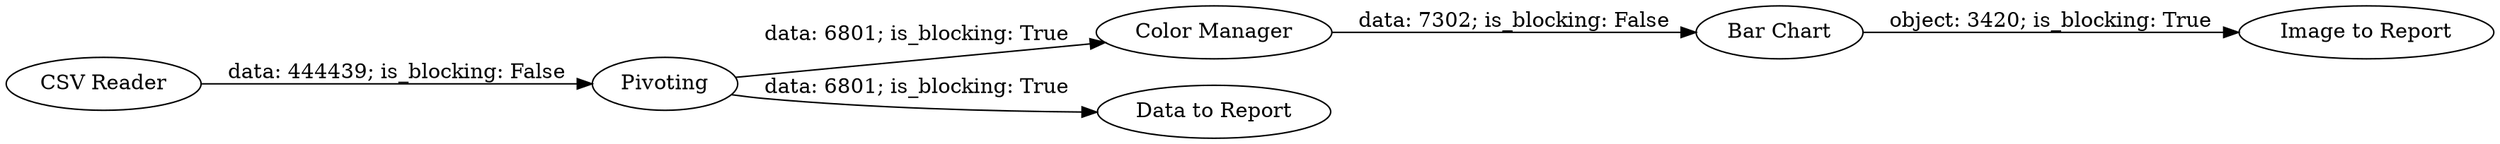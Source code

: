 digraph {
	"-4047689371043624699_8" [label="Image to Report"]
	"-4047689371043624699_1" [label="CSV Reader"]
	"-4047689371043624699_2" [label=Pivoting]
	"-4047689371043624699_5" [label="Color Manager"]
	"-4047689371043624699_7" [label="Data to Report"]
	"-4047689371043624699_6" [label="Bar Chart"]
	"-4047689371043624699_6" -> "-4047689371043624699_8" [label="object: 3420; is_blocking: True"]
	"-4047689371043624699_5" -> "-4047689371043624699_6" [label="data: 7302; is_blocking: False"]
	"-4047689371043624699_1" -> "-4047689371043624699_2" [label="data: 444439; is_blocking: False"]
	"-4047689371043624699_2" -> "-4047689371043624699_5" [label="data: 6801; is_blocking: True"]
	"-4047689371043624699_2" -> "-4047689371043624699_7" [label="data: 6801; is_blocking: True"]
	rankdir=LR
}
